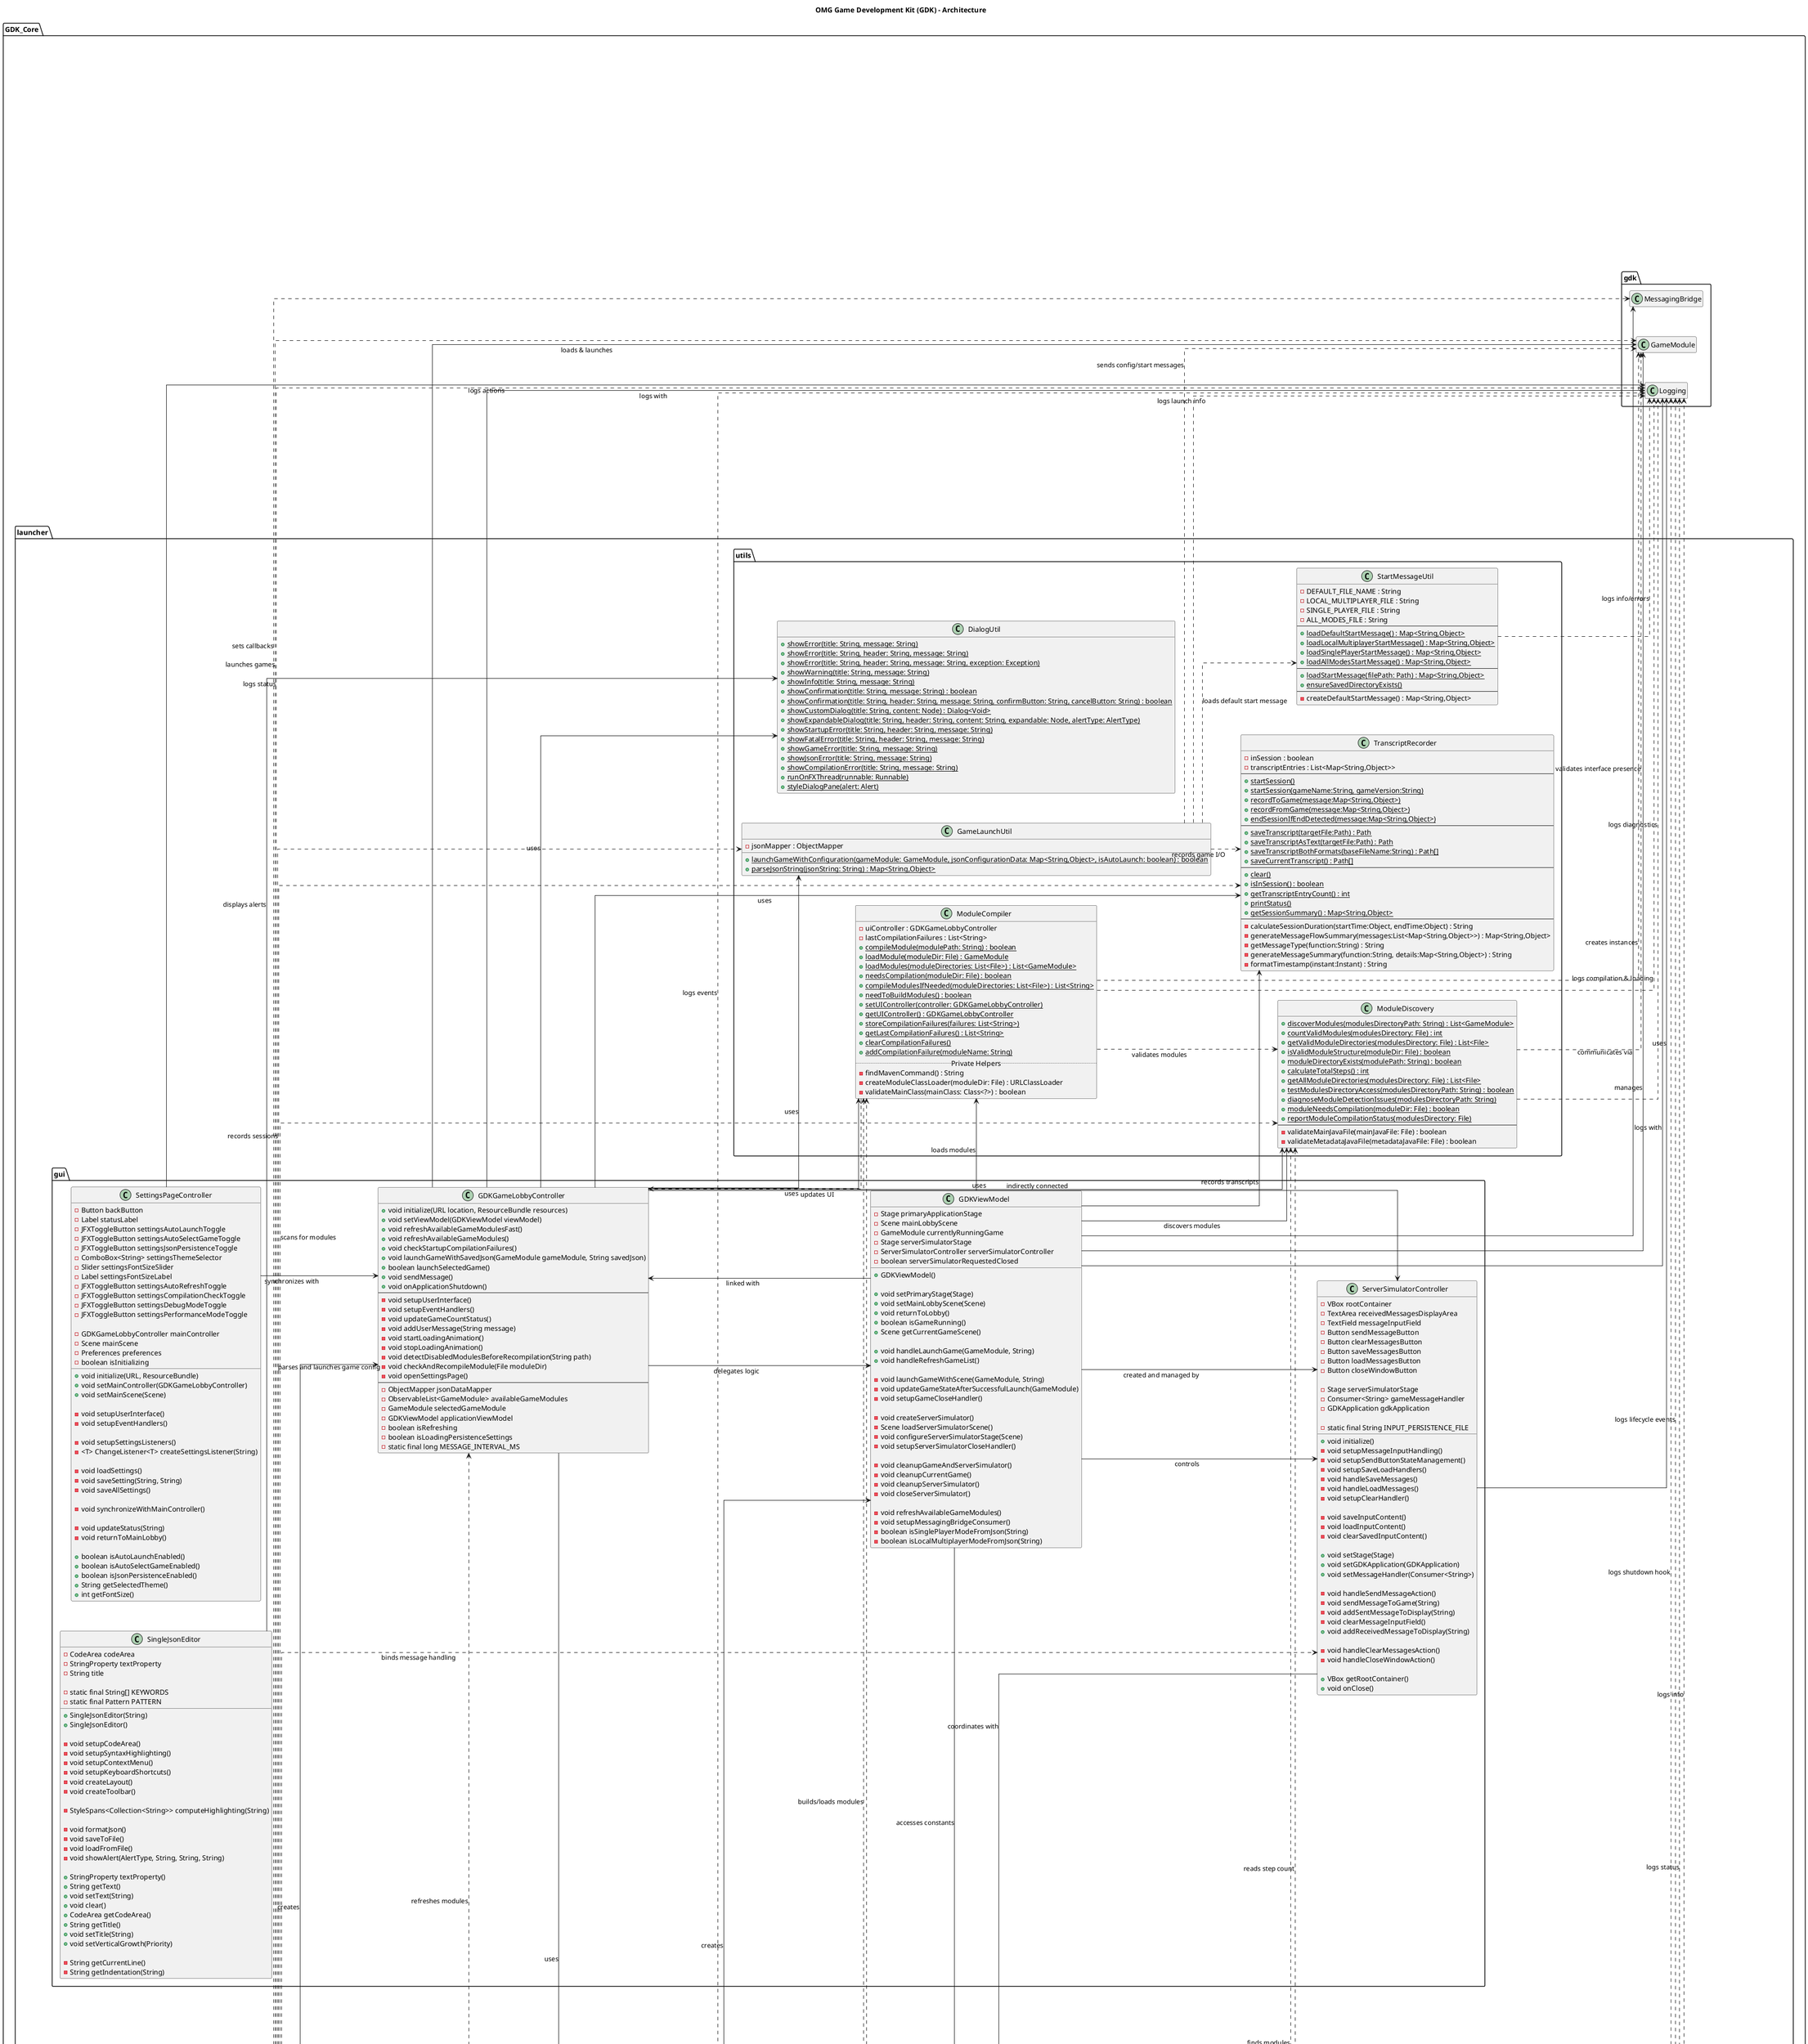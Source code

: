 @startuml

left to right direction
hide empty members
skinparam linetype ortho
skinparam nodesep 60
skinparam ranksep 60

title OMG Game Development Kit (GDK) - Architecture

' === GDK Core ===
package "GDK_Core" {

    package "launcher" {

        package "gui" {
            class GDKGameLobbyController {
                + void initialize(URL location, ResourceBundle resources)
                + void setViewModel(GDKViewModel viewModel)
                + void refreshAvailableGameModulesFast()
                + void refreshAvailableGameModules()
                + void checkStartupCompilationFailures()
                + void launchGameWithSavedJson(GameModule gameModule, String savedJson)
                + boolean launchSelectedGame()
                + void sendMessage()
                + void onApplicationShutdown()
                --
                - void setupUserInterface()
                - void setupEventHandlers()
                - void updateGameCountStatus()
                - void addUserMessage(String message)
                - void startLoadingAnimation()
                - void stopLoadingAnimation()
                - void detectDisabledModulesBeforeRecompilation(String path)
                - void checkAndRecompileModule(File moduleDir)
                - void openSettingsPage()
                --
                - ObjectMapper jsonDataMapper
                - ObservableList<GameModule> availableGameModules
                - GameModule selectedGameModule
                - GDKViewModel applicationViewModel
                - boolean isRefreshing
                - boolean isLoadingPersistenceSettings
                - static final long MESSAGE_INTERVAL_MS
            }

            GDKGameLobbyController -down-> GDK_Core.launcher.GDKApplication : uses
            GDKGameLobbyController -down-> GDK_Core.launcher.utils.ModuleDiscovery : uses
            GDKGameLobbyController -down-> GDK_Core.launcher.utils.ModuleCompiler : uses
            GDKGameLobbyController -down-> GDK_Core.launcher.utils.DialogUtil : uses
            GDKGameLobbyController -down-> GDK_Core.launcher.utils.GameLaunchUtil : uses
            GDKGameLobbyController -down-> GDK_Core.launcher.utils.TranscriptRecorder : uses
            GDKGameLobbyController --> GDK_Core.gdk.Logging : logs with
            GDKGameLobbyController --> GDK_Core.gdk.GameModule : loads & launches
            GDKGameLobbyController --> GDKViewModel : delegates logic

            class GDKViewModel {
                ' ==================== Dependencies ====================
                - Stage primaryApplicationStage
                - Scene mainLobbyScene
                - GameModule currentlyRunningGame
                - Stage serverSimulatorStage
                - ServerSimulatorController serverSimulatorController
                - boolean serverSimulatorRequestedClosed

                ' ==================== Constructor ====================
                + GDKViewModel()

                ' ==================== Stage and Scene Management ====================
                + void setPrimaryStage(Stage)
                + void setMainLobbyScene(Scene)
                + void returnToLobby()
                + boolean isGameRunning()
                + Scene getCurrentGameScene()

                ' ==================== Game Launching and Actions ====================
                + void handleLaunchGame(GameModule, String)
                + void handleRefreshGameList()

                ' ==================== Game Management ====================
                - void launchGameWithScene(GameModule, String)
                - void updateGameStateAfterSuccessfulLaunch(GameModule)
                - void setupGameCloseHandler()

                ' ==================== Server Simulator ====================
                - void createServerSimulator()
                - Scene loadServerSimulatorScene()
                - void configureServerSimulatorStage(Scene)
                - void setupServerSimulatorCloseHandler()

                ' ==================== Cleanup ====================
                - void cleanupGameAndServerSimulator()
                - void cleanupCurrentGame()
                - void cleanupServerSimulator()
                - void closeServerSimulator()

                ' ==================== Utilities ====================
                - void refreshAvailableGameModules()
                - void setupMessagingBridgeConsumer()
                - boolean isSinglePlayerModeFromJson(String)
                - boolean isLocalMultiplayerModeFromJson(String)
            }

            GDKViewModel --> GDK_Core.gdk.GameModule : manages
            GDKViewModel --> GDK_Core.gdk.Logging : logs with
            GDKViewModel --> GDK_Core.gdk.MessagingBridge : communicates via
            GDKViewModel --> GDK_Core.launcher.utils.ModuleDiscovery : discovers modules
            GDKViewModel --> GDK_Core.launcher.utils.ModuleCompiler : loads modules
            GDKViewModel --> GDK_Core.launcher.utils.TranscriptRecorder : records transcripts
            GDKViewModel --> GDK_Core.launcher.gui.ServerSimulatorController : controls
            GDKViewModel --> GDK_Core.launcher.gui.GDKGameLobbyController : linked with
            GDKViewModel --> GDK_Core.launcher.GDKApplication : accesses constants

            class ServerSimulatorController {
                ' ==================== FXML UI Elements ====================
                - VBox rootContainer
                - TextArea receivedMessagesDisplayArea
                - TextField messageInputField
                - Button sendMessageButton
                - Button clearMessagesButton
                - Button saveMessagesButton
                - Button loadMessagesButton
                - Button closeWindowButton

                ' ==================== Dependencies ====================
                - Stage serverSimulatorStage
                - Consumer<String> gameMessageHandler
                - GDKApplication gdkApplication

                ' ==================== Constants ====================
                - static final String INPUT_PERSISTENCE_FILE

                ' ==================== Initialization ====================
                + void initialize()
                - void setupMessageInputHandling()
                - void setupSendButtonStateManagement()
                - void setupSaveLoadHandlers()
                - void handleSaveMessages()
                - void handleLoadMessages()
                - void setupClearHandler()

                ' ==================== Input Persistence ====================
                - void saveInputContent()
                - void loadInputContent()
                - void clearSavedInputContent()

                ' ==================== Setup Methods ====================
                + void setStage(Stage)
                + void setGDKApplication(GDKApplication)
                + void setMessageHandler(Consumer<String>)

                ' ==================== Message Handling ====================
                - void handleSendMessageAction()
                - void sendMessageToGame(String)
                - void addSentMessageToDisplay(String)
                - void clearMessageInputField()
                + void addReceivedMessageToDisplay(String)

                ' ==================== UI Actions ====================
                - void handleClearMessagesAction()
                - void handleCloseWindowAction()

                ' ==================== Utility ====================
                + VBox getRootContainer()
                + void onClose()
            }

            ServerSimulatorController --> GDK_Core.gdk.Logging : uses
            ServerSimulatorController --> GDK_Core.launcher.GDKApplication : coordinates with
            ServerSimulatorController <-- GDK_Core.launcher.gui.GDKViewModel : created and managed by
            ServerSimulatorController <-- GDK_Core.launcher.gui.GDKGameLobbyController : indirectly connected

            class SettingsPageController {
                ' ==================== FXML UI Elements ====================
                - Button backButton
                - Label statusLabel
                - JFXToggleButton settingsAutoLaunchToggle
                - JFXToggleButton settingsAutoSelectGameToggle
                - JFXToggleButton settingsJsonPersistenceToggle
                - ComboBox<String> settingsThemeSelector
                - Slider settingsFontSizeSlider
                - Label settingsFontSizeLabel
                - JFXToggleButton settingsAutoRefreshToggle
                - JFXToggleButton settingsCompilationCheckToggle
                - JFXToggleButton settingsDebugModeToggle
                - JFXToggleButton settingsPerformanceModeToggle

                ' ==================== Dependencies ====================
                - GDKGameLobbyController mainController
                - Scene mainScene
                - Preferences preferences
                - boolean isInitializing

                ' ==================== Initialization ====================
                + void initialize(URL, ResourceBundle)
                + void setMainController(GDKGameLobbyController)
                + void setMainScene(Scene)

                ' ==================== UI Setup ====================
                - void setupUserInterface()
                - void setupEventHandlers()

                ' ==================== Settings Listeners ====================
                - void setupSettingsListeners()
                - <T> ChangeListener<T> createSettingsListener(String)

                ' ==================== Settings Management ====================
                - void loadSettings()
                - void saveSetting(String, String)
                - void saveAllSettings()

                ' ==================== Controller Integration ====================
                - void synchronizeWithMainController()

                ' ==================== Utility Methods ====================
                - void updateStatus(String)
                - void returnToMainLobby()

                ' ==================== Public API ====================
                + boolean isAutoLaunchEnabled()
                + boolean isAutoSelectGameEnabled()
                + boolean isJsonPersistenceEnabled()
                + String getSelectedTheme()
                + int getFontSize()
            }

            SettingsPageController --> GDK_Core.gdk.Logging : logs actions
            SettingsPageController --> GDK_Core.launcher.gui.GDKGameLobbyController : synchronizes with

            class SingleJsonEditor {
                ' ==================== Fields ====================
                - CodeArea codeArea
                - StringProperty textProperty
                - String title

                ' Syntax Highlighting Patterns
                - static final String[] KEYWORDS
                - static final Pattern PATTERN

                ' ==================== Constructors ====================
                + SingleJsonEditor(String)
                + SingleJsonEditor()

                ' ==================== Setup Methods ====================
                - void setupCodeArea()
                - void setupSyntaxHighlighting()
                - void setupContextMenu()
                - void setupKeyboardShortcuts()
                - void createLayout()
                - void createToolbar()

                ' ==================== Syntax Highlighting ====================
                - StyleSpans<Collection<String>> computeHighlighting(String)

                ' ==================== File and Content Management ====================
                - void formatJson()
                - void saveToFile()
                - void loadFromFile()
                - void showAlert(AlertType, String, String, String)

                ' ==================== Text and Property Accessors ====================
                + StringProperty textProperty()
                + String getText()
                + void setText(String)
                + void clear()
                + CodeArea getCodeArea()
                + String getTitle()
                + void setTitle(String)
                + void setVerticalGrowth(Priority)

                ' ==================== Helpers ====================
                - String getCurrentLine()
                - String getIndentation(String)
            }

            SingleJsonEditor --> GDK_Core.launcher.utils.DialogUtil : displays alerts
        }

        package "lifecycle" {

            package "start" {
                
                package "gui" {
                    
                    class UIInitializer {
                        +initialize(Stage, StartupWindowManager): GDKGameLobbyController
                        -initializeMainUserInterface(GDKGameLobbyController[]): Scene
                        -initializeApplicationViewModel(Stage): GDKViewModel
                        -configurePrimaryApplicationStage(Stage, Scene)
                        -wireUpControllerWithViewModel(GDKViewModel, GDKGameLobbyController)
                    }

                    UIInitializer ..> GDK_Core.launcher.lifecycle.start.startup_window.StartupWindowManager : uses
                    UIInitializer -down-> GDK_Core.launcher.gui.GDKGameLobbyController : creates
                    UIInitializer -down-> GDK_Core.launcher.gui.GDKViewModel : creates
                    UIInitializer ..> GDK_Core.gdk.Logging : logs events
                    UIInitializer ..> GDK_Core.launcher.GDKApplication : loads resources
                    UIInitializer ..> GDK_Core.launcher.lifecycle.stop.Shutdown : triggers shutdown
                }

                package "startup_window" {

                    class PreStartupProgressWindow {
                        - JFrame progressFrame
                        - JProgressBar progressBar
                        - JLabel statusLabel
                        - int totalSteps
                        - ProgressBarStyling progressBarStyling

                        + PreStartupProgressWindow()
                        + show()
                        + hide()
                        + updateProgress(int, String)
                        + setTotalSteps(int)
                        + getProgressFrame(): JFrame
                        + updateStatusText(String)
                        + getProgressBarStyling(): ProgressBarStyling
                        + repaintProgressBar()
                        + isVisible(): boolean
                    }

                    PreStartupProgressWindow *-- ProgressBarStyling : owns
                    PreStartupProgressWindow ..> StartupWindowManager : updated by
                    UIInitializer ..> PreStartupProgressWindow : hides on JavaFX init

                    class ProgressBarStyling {
                        - float shimmerOffset
                        + setShimmerOffset(float)
                        + getShimmerOffset(): float
                        + paintDeterminate(Graphics, JComponent)
                        + paintIndeterminate(Graphics, JComponent)
                        - paintMultiLayeredShadow(Graphics2D, int, int)
                        - paintGlassBackground(Graphics2D, int, int)
                        - paintInnerShadow(Graphics2D, int, int)
                        - paintProgressFill(Graphics2D, int, int)
                        - paintShimmerEffect(Graphics2D, int, int)
                        - paintElectricGlow(Graphics2D, int, int)
                        - paintGlassHighlight(Graphics2D, int, int)
                        - paintDepthShadow(Graphics2D, int, int)
                        - paintAnimatedParticles(Graphics2D, int, int)
                        - paintBorderSystem(Graphics2D, int, int)
                    }

                    class StartupWindowManager {
                        - PreStartupProgressWindow progressWindow
                        - AtomicInteger currentStep
                        - int totalSteps
                        - Timer animationTimer
                        - Timer progressAnimationTimer
                        - String fullMessage
                        - int currentCharIndex
                        - boolean isAnimating
                        - float shimmerOffset

                        + StartupWindowManager(PreStartupProgressWindow)
                        + static initializeWithCalculatedSteps(): StartupWindowManager
                        + setTotalSteps(int)
                        + show()
                        + hide()
                        + updateProgress(int, String)
                        + updateProgressWithDelay(int, String, int)
                        + updateProgress(int, String, int)
                        + getCurrentStep(): int
                        + getTotalSteps(): int
                        + isVisible(): boolean
                    }

                    StartupWindowManager *-- PreStartupProgressWindow : manages
                    PreStartupProgressWindow *-- ProgressBarStyling : custom UI
                    StartupWindowManager ..> ModuleDiscovery : reads step count
                    StartupWindowManager ..> Shutdown : registers cleanup
                    StartupWindowManager ..> Logging : logs info
                }

                class Startup {
                    - JSON_PERSISTENCE_FILE : String
                    - SELECTED_GAME_FILE : String
                    - AUTO_LAUNCH_ENABLED_FILE : String

                    + start(Stage)
                    - isAutoLaunchEnabled(): boolean
                    - attemptAutoLaunch(Stage): boolean
                    - createMinimalControllerForAutoLaunch(): GDKGameLobbyController
                    - createServerSimulatorForAutoLaunch(Stage, GameModule)
                    - setupAutoLaunchReturnToLobby(Stage, GameModule)
                    - startNormalGDK(Stage)
                }

                Startup ..> Logging : logs status
                Startup ..> StartupWindowManager : initializes progress window
                Startup ..> UIInitializer : loads lobby UI
                Startup ..> ModuleDiscovery : scans for modules
                Startup ..> ModuleCompiler : compiles and loads modules
                Startup ..> GameModule : launches games
                Startup ..> ServerSimulatorController : binds message handling
                Startup ..> MessagingBridge : sets callbacks
                Startup ..> Shutdown : registers cleanup
                Startup ..> TranscriptRecorder : records sessions
                Startup ..> GameLaunchUtil : parses and launches game config

                class StartupOperations {
                    {static} + loadModulesWithProgress(windowManager: StartupWindowManager, totalSteps: int)
                    {static} + ensureUIReady(stage: Stage, lobbyController: GDKGameLobbyController, windowManager: StartupWindowManager)
                    {static} - addDevelopmentDelay(reason: String)
                    {static} + showMainStageWithFade(stage: Stage, windowManager: StartupWindowManager)
                }

                StartupOperations ..> StartupWindowManager : updates progress
                StartupOperations ..> GDKGameLobbyController : refreshes modules
                StartupOperations ..> ModuleDiscovery : finds modules
                StartupOperations ..> ModuleCompiler : builds/loads modules
                StartupOperations ..> Logging : logs status
                StartupOperations ..> Shutdown : registers cleanup  
                
            }

            package "stop" {
                
                class Shutdown {
                    - cleanupTasks : List<Runnable>
                    - backgroundExecutors : List<ExecutorService>
                    - isShuttingDown : boolean

                    {static} + isShuttingDown() : boolean
                    {static} + registerCleanupTask(cleanupTask: Runnable)
                    {static} + registerBackgroundExecutor(executor: ExecutorService)
                    {static} + shutdown()
                    {static} + forceShutdown()
                }

                Shutdown ..> Logging : logs lifecycle events
            }
        }

        package "utils" {

            class DialogUtil {
                {static} + showError(title: String, message: String)
                {static} + showError(title: String, header: String, message: String)
                {static} + showError(title: String, header: String, message: String, exception: Exception)
                {static} + showWarning(title: String, message: String)
                {static} + showInfo(title: String, message: String)
                {static} + showConfirmation(title: String, message: String) : boolean
                {static} + showConfirmation(title: String, header: String, message: String, confirmButton: String, cancelButton: String) : boolean
                {static} + showCustomDialog(title: String, content: Node) : Dialog<Void>
                {static} + showExpandableDialog(title: String, header: String, content: String, expandable: Node, alertType: AlertType)
                {static} + showStartupError(title: String, header: String, message: String)
                {static} + showFatalError(title: String, header: String, message: String)
                {static} + showGameError(title: String, message: String)
                {static} + showJsonError(title: String, message: String)
                {static} + showCompilationError(title: String, message: String)
                {static} + runOnFXThread(runnable: Runnable)
                {static} + styleDialogPane(alert: Alert)
            }

            class GameLaunchUtil {
                - jsonMapper : ObjectMapper
                {static} + launchGameWithConfiguration(gameModule: GameModule, jsonConfigurationData: Map<String,Object>, isAutoLaunch: boolean) : boolean
                {static} + parseJsonString(jsonString: String) : Map<String,Object>
            }

            GameLaunchUtil ..> GameModule : sends config/start messages
            GameLaunchUtil ..> Logging : logs launch info
            GameLaunchUtil ..> TranscriptRecorder : records game I/O
            GameLaunchUtil ..> StartMessageUtil : loads default start message

            class ModuleCompiler {
                - uiController : GDKGameLobbyController
                - lastCompilationFailures : List<String>
                {static} + compileModule(modulePath: String) : boolean
                {static} + loadModule(moduleDir: File) : GameModule
                {static} + loadModules(moduleDirectories: List<File>) : List<GameModule>
                {static} + needsCompilation(moduleDir: File) : boolean
                {static} + compileModulesIfNeeded(moduleDirectories: List<File>) : List<String>
                {static} + needToBuildModules() : boolean
                {static} + setUIController(controller: GDKGameLobbyController)
                {static} + getUIController() : GDKGameLobbyController
                {static} + storeCompilationFailures(failures: List<String>)
                {static} + getLastCompilationFailures() : List<String>
                {static} + clearCompilationFailures()
                {static} + addCompilationFailure(moduleName: String)
                .. Private Helpers ..
                - findMavenCommand() : String
                - createModuleClassLoader(moduleDir: File) : URLClassLoader
                - validateMainClass(mainClass: Class<?>) : boolean
            }

            ModuleCompiler ..> Logging : logs compilation & loading
            ModuleCompiler ..> GameModule : creates instances
            ModuleCompiler ..> ModuleDiscovery : validates modules
            ModuleCompiler ..> GDKGameLobbyController : updates UI

            class ModuleDiscovery {
                {static} + discoverModules(modulesDirectoryPath: String) : List<GameModule>
                {static} + countValidModules(modulesDirectory: File) : int
                {static} + getValidModuleDirectories(modulesDirectory: File) : List<File>
                {static} + isValidModuleStructure(moduleDir: File) : boolean
                {static} + moduleDirectoryExists(modulePath: String) : boolean
                {static} + calculateTotalSteps() : int
                {static} + getAllModuleDirectories(modulesDirectory: File) : List<File>
                {static} + testModulesDirectoryAccess(modulesDirectoryPath: String) : boolean
                {static} + diagnoseModuleDetectionIssues(modulesDirectoryPath: String)
                {static} + moduleNeedsCompilation(moduleDir: File) : boolean
                {static} + reportModuleCompilationStatus(modulesDirectory: File)
                --
                - validateMainJavaFile(mainJavaFile: File) : boolean
                - validateMetadataJavaFile(metadataJavaFile: File) : boolean
            }

            ModuleDiscovery ..> Logging : logs diagnostics
            ModuleDiscovery ..> GameModule : validates interface presence

            class StartMessageUtil {
                - DEFAULT_FILE_NAME : String
                - LOCAL_MULTIPLAYER_FILE : String
                - SINGLE_PLAYER_FILE : String
                - ALL_MODES_FILE : String
                --
                {static} + loadDefaultStartMessage() : Map<String,Object>
                {static} + loadLocalMultiplayerStartMessage() : Map<String,Object>
                {static} + loadSinglePlayerStartMessage() : Map<String,Object>
                {static} + loadAllModesStartMessage() : Map<String,Object>
                --
                {static} + loadStartMessage(filePath: Path) : Map<String,Object>
                {static} + ensureSavedDirectoryExists()
                --
                - createDefaultStartMessage() : Map<String,Object>
            }

            StartMessageUtil ..> Logging : logs info/errors

            class TranscriptRecorder {
                - inSession : boolean
                - transcriptEntries : List<Map<String,Object>>
                --
                {static} + startSession()
                {static} + startSession(gameName:String, gameVersion:String)
                {static} + recordToGame(message:Map<String,Object>)
                {static} + recordFromGame(message:Map<String,Object>)
                {static} + endSessionIfEndDetected(message:Map<String,Object>)
                --
                {static} + saveTranscript(targetFile:Path) : Path
                {static} + saveTranscriptAsText(targetFile:Path) : Path
                {static} + saveTranscriptBothFormats(baseFileName:String) : Path[]
                {static} + saveCurrentTranscript() : Path[]
                --
                {static} + clear()
                {static} + isInSession() : boolean
                {static} + getTranscriptEntryCount() : int
                {static} + printStatus()
                {static} + getSessionSummary() : Map<String,Object>
                --
                - calculateSessionDuration(startTime:Object, endTime:Object) : String
                - generateMessageFlowSummary(messages:List<Map<String,Object>>) : Map<String,Object>
                - getMessageType(function:String) : String
                - generateMessageSummary(function:String, details:Map<String,Object>) : String
                - formatTimestamp(instant:Instant) : String
            }
        }

        class GDKApplication {
            + MODULES_DIRECTORY_PATH : String
            + start(primaryStage: Stage)
            + stop()
            + main(args: String[])
        }

        GDKApplication ..> Startup : delegates start()
        GDKApplication ..> Shutdown : delegates stop()
        GDKApplication ..> Logging : logs shutdown hook
    }
}

@enduml

